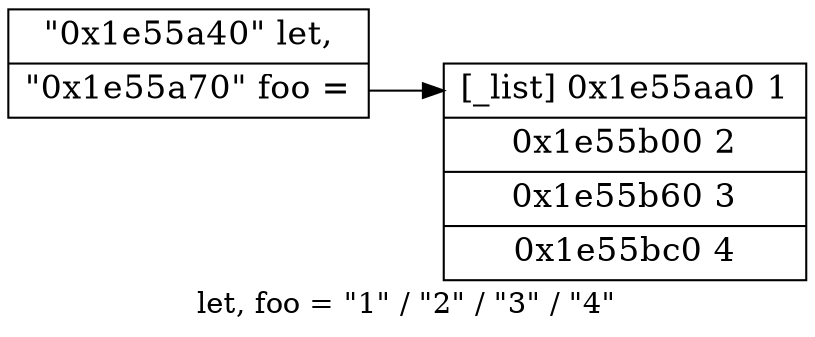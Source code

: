 digraph g  {
graph [ rankdir = "LR" label="let, foo = \"1\" / \"2\" / \"3\" / \"4\""];
node [ fontsize = "16" shape = "ellipse" ];
edge [ ];
"node0x1e55aa0" [ label="<f0> [_list] 0x1e55aa0  1 | <f1> 0x1e55b00  2 | <f2> 0x1e55b60  3 | <f3> 0x1e55bc0  4" shape="record" ]; 
"node0x1e55a40" [ label="<f0>\"0x1e55a40\" let, | <f1> \"0x1e55a70\" foo = " shape="record" ]; 
"node0x1e55a40":f1 -> "node0x1e55aa0":f0;
}
